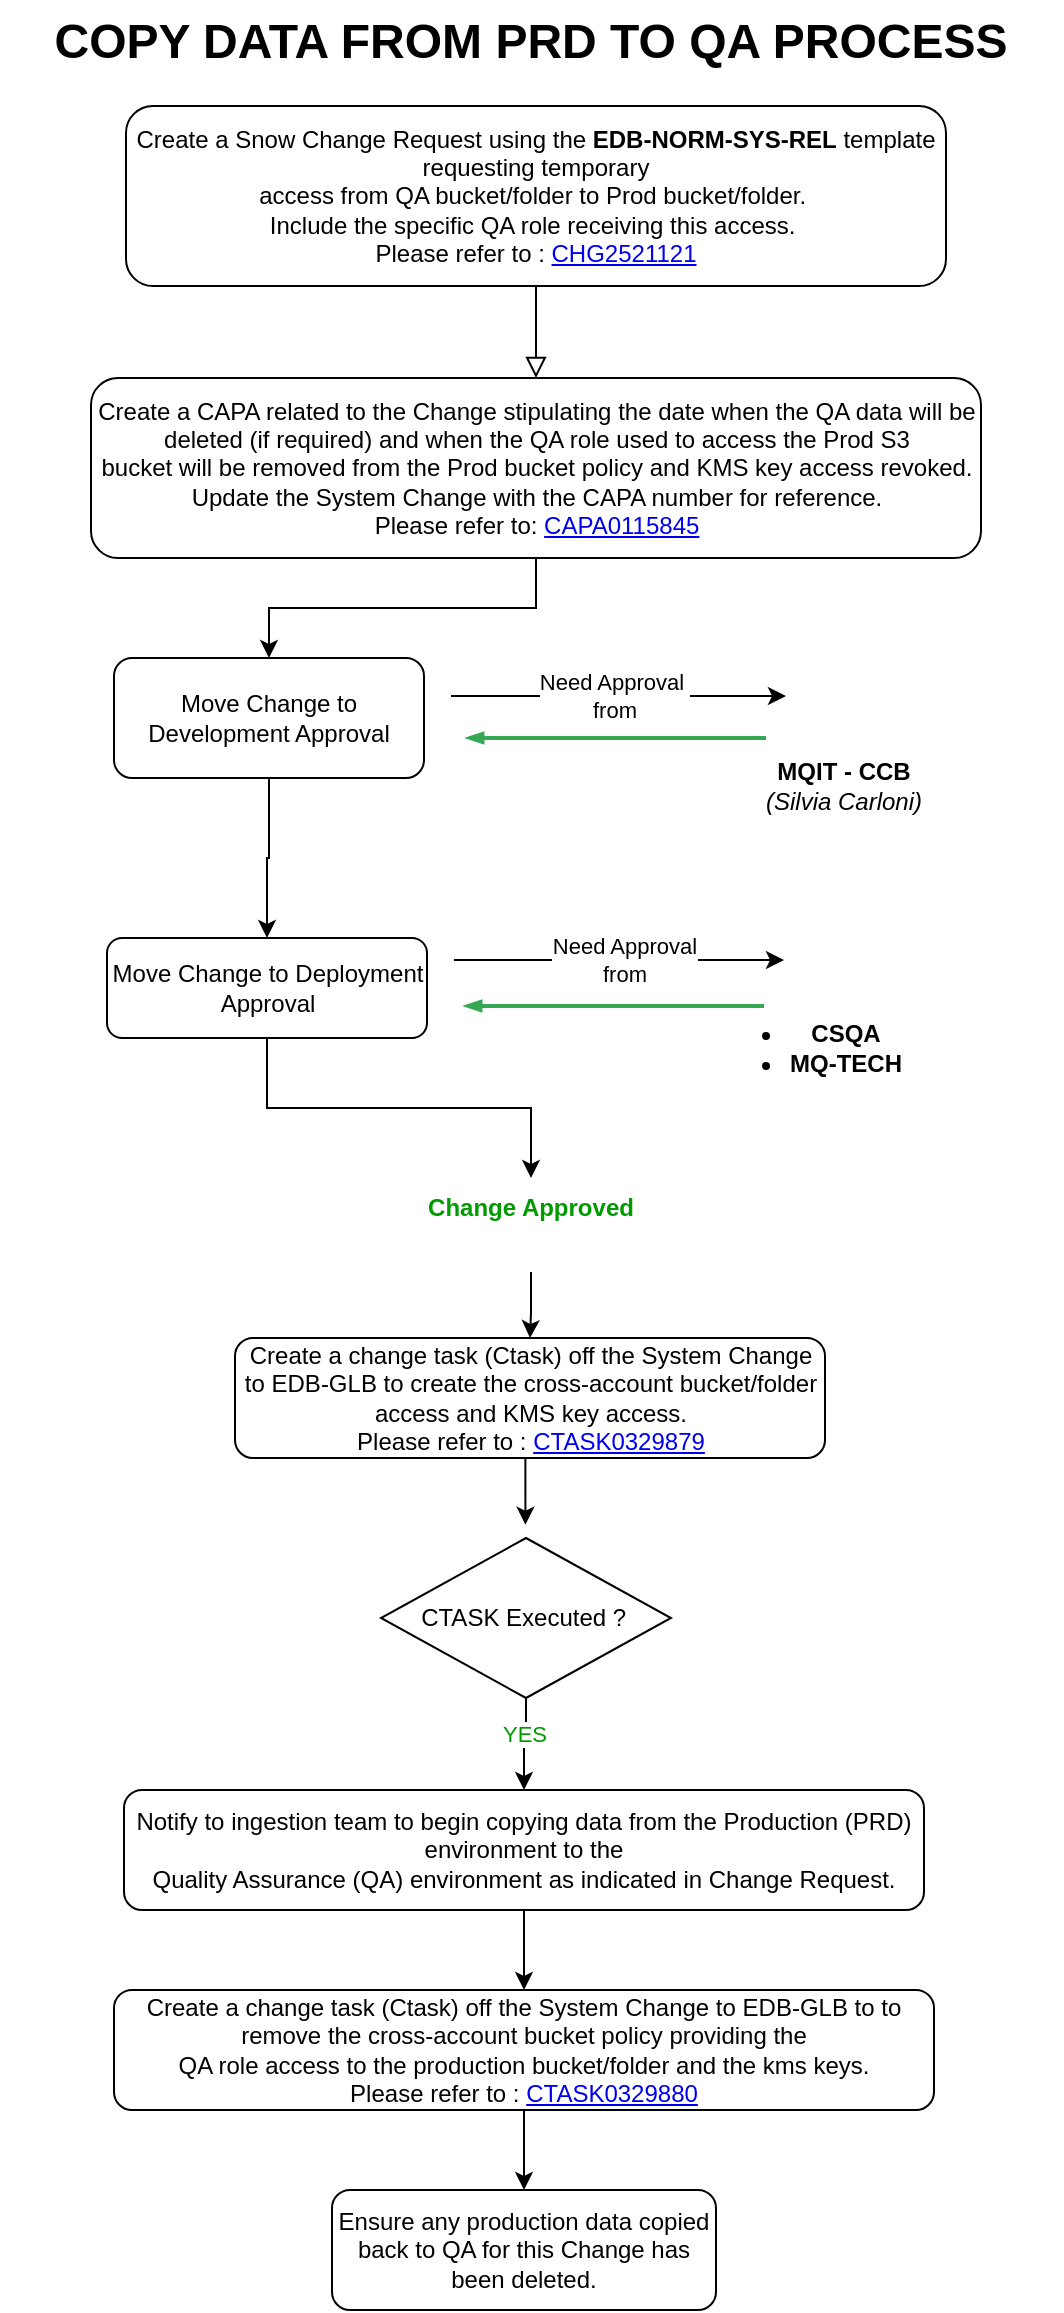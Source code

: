 <mxfile version="27.1.4">
  <diagram id="C5RBs43oDa-KdzZeNtuy" name="Page-1">
    <mxGraphModel dx="1556" dy="920" grid="1" gridSize="10" guides="1" tooltips="1" connect="1" arrows="1" fold="1" page="1" pageScale="1" pageWidth="827" pageHeight="1169" math="0" shadow="0">
      <root>
        <mxCell id="WIyWlLk6GJQsqaUBKTNV-0" />
        <mxCell id="WIyWlLk6GJQsqaUBKTNV-1" parent="WIyWlLk6GJQsqaUBKTNV-0" />
        <mxCell id="WIyWlLk6GJQsqaUBKTNV-2" value="" style="rounded=0;html=1;jettySize=auto;orthogonalLoop=1;fontSize=11;endArrow=block;endFill=0;endSize=8;strokeWidth=1;shadow=0;labelBackgroundColor=none;edgeStyle=orthogonalEdgeStyle;entryX=0.5;entryY=0;entryDx=0;entryDy=0;" parent="WIyWlLk6GJQsqaUBKTNV-1" source="WIyWlLk6GJQsqaUBKTNV-3" target="1ymNtVM7lkWZost18uk0-1" edge="1">
          <mxGeometry relative="1" as="geometry">
            <mxPoint x="220" y="189" as="targetPoint" />
          </mxGeometry>
        </mxCell>
        <mxCell id="WIyWlLk6GJQsqaUBKTNV-3" value="&lt;div&gt;Create a Snow Change Request using the &lt;b&gt;EDB-NORM-SYS-REL&lt;/b&gt; template requesting temporary&lt;/div&gt;&lt;div&gt;access from QA bucket/folder to Prod bucket/folder.&amp;nbsp;&lt;/div&gt;&lt;div&gt;Include the specific QA role receiving this access.&amp;nbsp;&lt;/div&gt;&lt;div&gt;Please refer to :&amp;nbsp;&lt;a href=&quot;https://lilly.service-now.com/now/nav/ui/classic/params/target/change_request.do%3Fsys_id%3D6f9ca150475f1ed0a93e0bdbd36d4333%26sysparm_view%3D%26sysparm_domain%3Dnull%26sysparm_domain_scope%3Dnull&quot;&gt;CHG2521121&lt;/a&gt;&lt;/div&gt;" style="rounded=1;whiteSpace=wrap;html=1;fontSize=12;glass=0;strokeWidth=1;shadow=0;align=center;" parent="WIyWlLk6GJQsqaUBKTNV-1" vertex="1">
          <mxGeometry x="211" y="53" width="410" height="90" as="geometry" />
        </mxCell>
        <mxCell id="1ymNtVM7lkWZost18uk0-15" style="edgeStyle=orthogonalEdgeStyle;rounded=0;orthogonalLoop=1;jettySize=auto;html=1;exitX=1;exitY=0.5;exitDx=0;exitDy=0;entryX=0;entryY=0.5;entryDx=0;entryDy=0;" edge="1" parent="WIyWlLk6GJQsqaUBKTNV-1">
          <mxGeometry relative="1" as="geometry">
            <mxPoint x="375" y="480" as="sourcePoint" />
            <mxPoint x="540" y="480" as="targetPoint" />
          </mxGeometry>
        </mxCell>
        <mxCell id="1ymNtVM7lkWZost18uk0-16" value="Need Approval&lt;div&gt;from&lt;/div&gt;" style="edgeLabel;html=1;align=center;verticalAlign=middle;resizable=0;points=[];" vertex="1" connectable="0" parent="1ymNtVM7lkWZost18uk0-15">
          <mxGeometry x="-0.151" y="-1" relative="1" as="geometry">
            <mxPoint x="15" y="-1" as="offset" />
          </mxGeometry>
        </mxCell>
        <mxCell id="WIyWlLk6GJQsqaUBKTNV-11" value="Move Change to Deployment Approval" style="rounded=1;whiteSpace=wrap;html=1;fontSize=12;glass=0;strokeWidth=1;shadow=0;" parent="WIyWlLk6GJQsqaUBKTNV-1" vertex="1">
          <mxGeometry x="201.5" y="469" width="160" height="50" as="geometry" />
        </mxCell>
        <mxCell id="1ymNtVM7lkWZost18uk0-9" style="edgeStyle=orthogonalEdgeStyle;rounded=0;orthogonalLoop=1;jettySize=auto;html=1;exitX=1;exitY=0.5;exitDx=0;exitDy=0;entryX=0;entryY=0.5;entryDx=0;entryDy=0;" edge="1" parent="WIyWlLk6GJQsqaUBKTNV-1">
          <mxGeometry relative="1" as="geometry">
            <mxPoint x="541" y="348" as="targetPoint" />
            <mxPoint x="373.5" y="348" as="sourcePoint" />
          </mxGeometry>
        </mxCell>
        <mxCell id="1ymNtVM7lkWZost18uk0-10" value="Need Approval&amp;nbsp;&lt;div&gt;from&lt;/div&gt;" style="edgeLabel;html=1;align=center;verticalAlign=middle;resizable=0;points=[];" vertex="1" connectable="0" parent="1ymNtVM7lkWZost18uk0-9">
          <mxGeometry x="-0.076" y="-1" relative="1" as="geometry">
            <mxPoint x="4" y="-1" as="offset" />
          </mxGeometry>
        </mxCell>
        <mxCell id="1ymNtVM7lkWZost18uk0-11" style="edgeStyle=orthogonalEdgeStyle;rounded=0;orthogonalLoop=1;jettySize=auto;html=1;exitX=0.5;exitY=1;exitDx=0;exitDy=0;entryX=0.5;entryY=0;entryDx=0;entryDy=0;" edge="1" parent="WIyWlLk6GJQsqaUBKTNV-1" source="WIyWlLk6GJQsqaUBKTNV-12" target="WIyWlLk6GJQsqaUBKTNV-11">
          <mxGeometry relative="1" as="geometry" />
        </mxCell>
        <mxCell id="WIyWlLk6GJQsqaUBKTNV-12" value="Move Change to Development Approval" style="rounded=1;whiteSpace=wrap;html=1;fontSize=12;glass=0;strokeWidth=1;shadow=0;" parent="WIyWlLk6GJQsqaUBKTNV-1" vertex="1">
          <mxGeometry x="205" y="329" width="155" height="60" as="geometry" />
        </mxCell>
        <mxCell id="1ymNtVM7lkWZost18uk0-2" style="edgeStyle=orthogonalEdgeStyle;rounded=0;orthogonalLoop=1;jettySize=auto;html=1;exitX=0.5;exitY=1;exitDx=0;exitDy=0;" edge="1" parent="WIyWlLk6GJQsqaUBKTNV-1" source="1ymNtVM7lkWZost18uk0-1" target="WIyWlLk6GJQsqaUBKTNV-12">
          <mxGeometry relative="1" as="geometry" />
        </mxCell>
        <mxCell id="1ymNtVM7lkWZost18uk0-1" value="&lt;div&gt;Create a CAPA related to the Change stipulating the date when the QA data will be deleted (if required) and when the QA role used to access the Prod S3&lt;/div&gt;&lt;div&gt;bucket will be removed from the Prod bucket policy and KMS key access revoked. Update the System Change with the CAPA number for reference.&lt;br&gt;Please refer to:&amp;nbsp;&lt;a href=&quot;https://lilly.service-now.com/now/nav/ui/classic/params/target/u_grc_capa.do%3Fsys_id%3D9b136d1c1b579a1442170f65624bcb7d&quot;&gt;CAPA0115845&lt;/a&gt;&lt;/div&gt;" style="rounded=1;whiteSpace=wrap;html=1;" vertex="1" parent="WIyWlLk6GJQsqaUBKTNV-1">
          <mxGeometry x="193.5" y="189" width="445" height="90" as="geometry" />
        </mxCell>
        <mxCell id="1ymNtVM7lkWZost18uk0-7" value="" style="shape=image;html=1;verticalAlign=top;verticalLabelPosition=bottom;labelBackgroundColor=#ffffff;imageAspect=0;aspect=fixed;image=https://cdn1.iconfinder.com/data/icons/ios-11-glyphs/30/user_group_man_man-128.png" vertex="1" parent="WIyWlLk6GJQsqaUBKTNV-1">
          <mxGeometry x="541" y="320" width="58" height="58" as="geometry" />
        </mxCell>
        <mxCell id="1ymNtVM7lkWZost18uk0-8" value="&lt;b&gt;MQIT - CCB&lt;/b&gt;&lt;div&gt;&lt;i&gt;(Silvia Carloni)&lt;/i&gt;&lt;/div&gt;" style="text;html=1;align=center;verticalAlign=middle;whiteSpace=wrap;rounded=0;" vertex="1" parent="WIyWlLk6GJQsqaUBKTNV-1">
          <mxGeometry x="509" y="378" width="122" height="30" as="geometry" />
        </mxCell>
        <mxCell id="1ymNtVM7lkWZost18uk0-13" value="" style="shape=image;html=1;verticalAlign=top;verticalLabelPosition=bottom;labelBackgroundColor=#ffffff;imageAspect=0;aspect=fixed;image=https://cdn1.iconfinder.com/data/icons/ios-11-glyphs/30/user_group_man_man-128.png" vertex="1" parent="WIyWlLk6GJQsqaUBKTNV-1">
          <mxGeometry x="540" y="451" width="58" height="58" as="geometry" />
        </mxCell>
        <mxCell id="1ymNtVM7lkWZost18uk0-14" value="&lt;ul&gt;&lt;li&gt;&lt;b style=&quot;background-color: transparent; color: light-dark(rgb(0, 0, 0), rgb(255, 255, 255));&quot;&gt;CSQA&lt;/b&gt;&lt;/li&gt;&lt;li&gt;&lt;b style=&quot;background-color: transparent; color: light-dark(rgb(0, 0, 0), rgb(255, 255, 255));&quot;&gt;MQ-TECH&lt;/b&gt;&lt;/li&gt;&lt;/ul&gt;" style="text;html=1;align=center;verticalAlign=middle;whiteSpace=wrap;rounded=0;" vertex="1" parent="WIyWlLk6GJQsqaUBKTNV-1">
          <mxGeometry x="490" y="509" width="122" height="30" as="geometry" />
        </mxCell>
        <mxCell id="1ymNtVM7lkWZost18uk0-19" value="" style="edgeStyle=orthogonalEdgeStyle;fontSize=12;html=1;endArrow=blockThin;endFill=1;rounded=0;strokeWidth=2;endSize=4;startSize=4;strokeColor=#34A853;dashed=0;" edge="1" parent="WIyWlLk6GJQsqaUBKTNV-1">
          <mxGeometry width="100" relative="1" as="geometry">
            <mxPoint x="531" y="369" as="sourcePoint" />
            <mxPoint x="381" y="369" as="targetPoint" />
          </mxGeometry>
        </mxCell>
        <mxCell id="1ymNtVM7lkWZost18uk0-20" value="" style="edgeStyle=orthogonalEdgeStyle;fontSize=12;html=1;endArrow=blockThin;endFill=1;rounded=0;strokeWidth=2;endSize=4;startSize=4;strokeColor=#34A853;dashed=0;" edge="1" parent="WIyWlLk6GJQsqaUBKTNV-1">
          <mxGeometry width="100" relative="1" as="geometry">
            <mxPoint x="530" y="503" as="sourcePoint" />
            <mxPoint x="380" y="503" as="targetPoint" />
          </mxGeometry>
        </mxCell>
        <mxCell id="1ymNtVM7lkWZost18uk0-27" value="" style="edgeStyle=orthogonalEdgeStyle;rounded=0;orthogonalLoop=1;jettySize=auto;html=1;" edge="1" parent="WIyWlLk6GJQsqaUBKTNV-1" source="WIyWlLk6GJQsqaUBKTNV-11" target="1ymNtVM7lkWZost18uk0-21">
          <mxGeometry relative="1" as="geometry" />
        </mxCell>
        <mxCell id="1ymNtVM7lkWZost18uk0-21" value="&lt;b&gt;&lt;font style=&quot;color: rgb(0, 155, 0);&quot;&gt;Change Approved&lt;/font&gt;&lt;/b&gt;" style="text;html=1;align=center;verticalAlign=middle;whiteSpace=wrap;rounded=0;" vertex="1" parent="WIyWlLk6GJQsqaUBKTNV-1">
          <mxGeometry x="356" y="589" width="115" height="30" as="geometry" />
        </mxCell>
        <mxCell id="1ymNtVM7lkWZost18uk0-29" style="edgeStyle=orthogonalEdgeStyle;rounded=0;orthogonalLoop=1;jettySize=auto;html=1;exitX=0.5;exitY=1;exitDx=0;exitDy=0;" edge="1" parent="WIyWlLk6GJQsqaUBKTNV-1" source="1ymNtVM7lkWZost18uk0-22" target="1ymNtVM7lkWZost18uk0-28">
          <mxGeometry relative="1" as="geometry" />
        </mxCell>
        <mxCell id="1ymNtVM7lkWZost18uk0-22" value="" style="shape=image;html=1;verticalAlign=top;verticalLabelPosition=bottom;labelBackgroundColor=#ffffff;imageAspect=0;aspect=fixed;image=https://cdn3.iconfinder.com/data/icons/flat-actions-icons-9/792/Tick_Mark_Circle-128.png" vertex="1" parent="WIyWlLk6GJQsqaUBKTNV-1">
          <mxGeometry x="399" y="607" width="29" height="29" as="geometry" />
        </mxCell>
        <mxCell id="1ymNtVM7lkWZost18uk0-28" value="Create a change task (Ctask) off the System Change to EDB-GLB to create the cross-account bucket/folder access and KMS key access.&lt;div&gt;Please refer to :&amp;nbsp;&lt;a href=&quot;https://lilly.service-now.com/now/nav/ui/classic/params/target/change_task.do%3Fsys_id%3D76760c7897e796983584f331f053afe2%26sysparm_record_target%3Dchange_task%26sysparm_record_row%3D1%26sysparm_record_rows%3D2%26sysparm_record_list%3Dchange_request%253D6f9ca150475f1ed0a93e0bdbd36d4333%255EORDERBYnumber&quot;&gt;CTASK0329879&lt;/a&gt;&lt;/div&gt;" style="rounded=1;whiteSpace=wrap;html=1;" vertex="1" parent="WIyWlLk6GJQsqaUBKTNV-1">
          <mxGeometry x="265.5" y="669" width="295" height="60" as="geometry" />
        </mxCell>
        <mxCell id="1ymNtVM7lkWZost18uk0-34" style="edgeStyle=orthogonalEdgeStyle;rounded=0;orthogonalLoop=1;jettySize=auto;html=1;exitX=0.5;exitY=1;exitDx=0;exitDy=0;entryX=0.5;entryY=0;entryDx=0;entryDy=0;" edge="1" parent="WIyWlLk6GJQsqaUBKTNV-1" source="1ymNtVM7lkWZost18uk0-30" target="1ymNtVM7lkWZost18uk0-33">
          <mxGeometry relative="1" as="geometry" />
        </mxCell>
        <mxCell id="1ymNtVM7lkWZost18uk0-39" value="&lt;font style=&quot;color: rgb(0, 155, 0);&quot;&gt;YES&lt;/font&gt;" style="edgeLabel;html=1;align=center;verticalAlign=middle;resizable=0;points=[];" vertex="1" connectable="0" parent="1ymNtVM7lkWZost18uk0-34">
          <mxGeometry x="-0.55" y="5" relative="1" as="geometry">
            <mxPoint x="-6" y="7" as="offset" />
          </mxGeometry>
        </mxCell>
        <mxCell id="1ymNtVM7lkWZost18uk0-30" value="CTASK Executed ?&amp;nbsp;" style="rhombus;whiteSpace=wrap;html=1;" vertex="1" parent="WIyWlLk6GJQsqaUBKTNV-1">
          <mxGeometry x="338.5" y="769" width="145" height="80" as="geometry" />
        </mxCell>
        <mxCell id="1ymNtVM7lkWZost18uk0-31" style="edgeStyle=orthogonalEdgeStyle;rounded=0;orthogonalLoop=1;jettySize=auto;html=1;exitX=0.5;exitY=1;exitDx=0;exitDy=0;entryX=0.498;entryY=-0.083;entryDx=0;entryDy=0;entryPerimeter=0;" edge="1" parent="WIyWlLk6GJQsqaUBKTNV-1" source="1ymNtVM7lkWZost18uk0-28" target="1ymNtVM7lkWZost18uk0-30">
          <mxGeometry relative="1" as="geometry" />
        </mxCell>
        <mxCell id="1ymNtVM7lkWZost18uk0-36" style="edgeStyle=orthogonalEdgeStyle;rounded=0;orthogonalLoop=1;jettySize=auto;html=1;exitX=0.5;exitY=1;exitDx=0;exitDy=0;entryX=0.5;entryY=0;entryDx=0;entryDy=0;" edge="1" parent="WIyWlLk6GJQsqaUBKTNV-1" source="1ymNtVM7lkWZost18uk0-33" target="1ymNtVM7lkWZost18uk0-35">
          <mxGeometry relative="1" as="geometry" />
        </mxCell>
        <mxCell id="1ymNtVM7lkWZost18uk0-33" value="&lt;div&gt;Notify to ingestion team to begin copying data from the Production (PRD) environment to the&lt;/div&gt;&lt;div&gt;Quality Assurance (QA) environment as indicated in Change Request.&lt;/div&gt;" style="rounded=1;whiteSpace=wrap;html=1;" vertex="1" parent="WIyWlLk6GJQsqaUBKTNV-1">
          <mxGeometry x="210" y="895" width="400" height="60" as="geometry" />
        </mxCell>
        <mxCell id="1ymNtVM7lkWZost18uk0-38" style="edgeStyle=orthogonalEdgeStyle;rounded=0;orthogonalLoop=1;jettySize=auto;html=1;exitX=0.5;exitY=1;exitDx=0;exitDy=0;entryX=0.5;entryY=0;entryDx=0;entryDy=0;" edge="1" parent="WIyWlLk6GJQsqaUBKTNV-1" source="1ymNtVM7lkWZost18uk0-35" target="1ymNtVM7lkWZost18uk0-37">
          <mxGeometry relative="1" as="geometry" />
        </mxCell>
        <mxCell id="1ymNtVM7lkWZost18uk0-35" value="Create a change task (Ctask) off the System Change to EDB-GLB to&amp;nbsp;&lt;span style=&quot;background-color: transparent;&quot;&gt;to remove the cross-account bucket policy providing the&lt;br&gt;&lt;/span&gt;&lt;span style=&quot;background-color: transparent;&quot;&gt;QA role access to the production bucket/folder and the kms keys.&lt;/span&gt;&lt;div&gt;Please refer to :&amp;nbsp;&lt;a href=&quot;https://lilly.service-now.com/now/nav/ui/classic/params/target/change_task.do%3Fsys_id%3D03e7cc7c97e796983584f331f053af97%26sysparm_record_target%3Dchange_task%26sysparm_record_row%3D2%26sysparm_record_rows%3D2%26sysparm_record_list%3Dchange_request%253D6f9ca150475f1ed0a93e0bdbd36d4333%255EORDERBYnumber&quot;&gt;CTASK0329880&lt;/a&gt;&lt;/div&gt;" style="rounded=1;whiteSpace=wrap;html=1;" vertex="1" parent="WIyWlLk6GJQsqaUBKTNV-1">
          <mxGeometry x="205" y="995" width="410" height="60" as="geometry" />
        </mxCell>
        <mxCell id="1ymNtVM7lkWZost18uk0-37" value="Ensure any production data copied back to QA for this Change has been deleted." style="rounded=1;whiteSpace=wrap;html=1;" vertex="1" parent="WIyWlLk6GJQsqaUBKTNV-1">
          <mxGeometry x="314" y="1095" width="192" height="60" as="geometry" />
        </mxCell>
        <mxCell id="1ymNtVM7lkWZost18uk0-44" value="&lt;h1 style=&quot;margin-top: 0px;&quot;&gt;COPY DATA FROM PRD TO QA PROCESS&lt;/h1&gt;" style="text;html=1;whiteSpace=wrap;overflow=hidden;rounded=0;align=center;" vertex="1" parent="WIyWlLk6GJQsqaUBKTNV-1">
          <mxGeometry x="148" width="531" height="40" as="geometry" />
        </mxCell>
      </root>
    </mxGraphModel>
  </diagram>
</mxfile>
